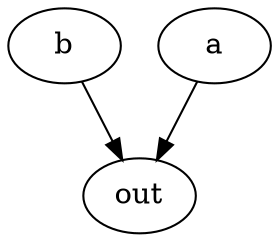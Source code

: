 digraph Design {
  "out" [shape=ellipse];
  "b" [shape=ellipse];
  "a" [shape=ellipse];
  "a" -> "out";
  "b" -> "out";
}
